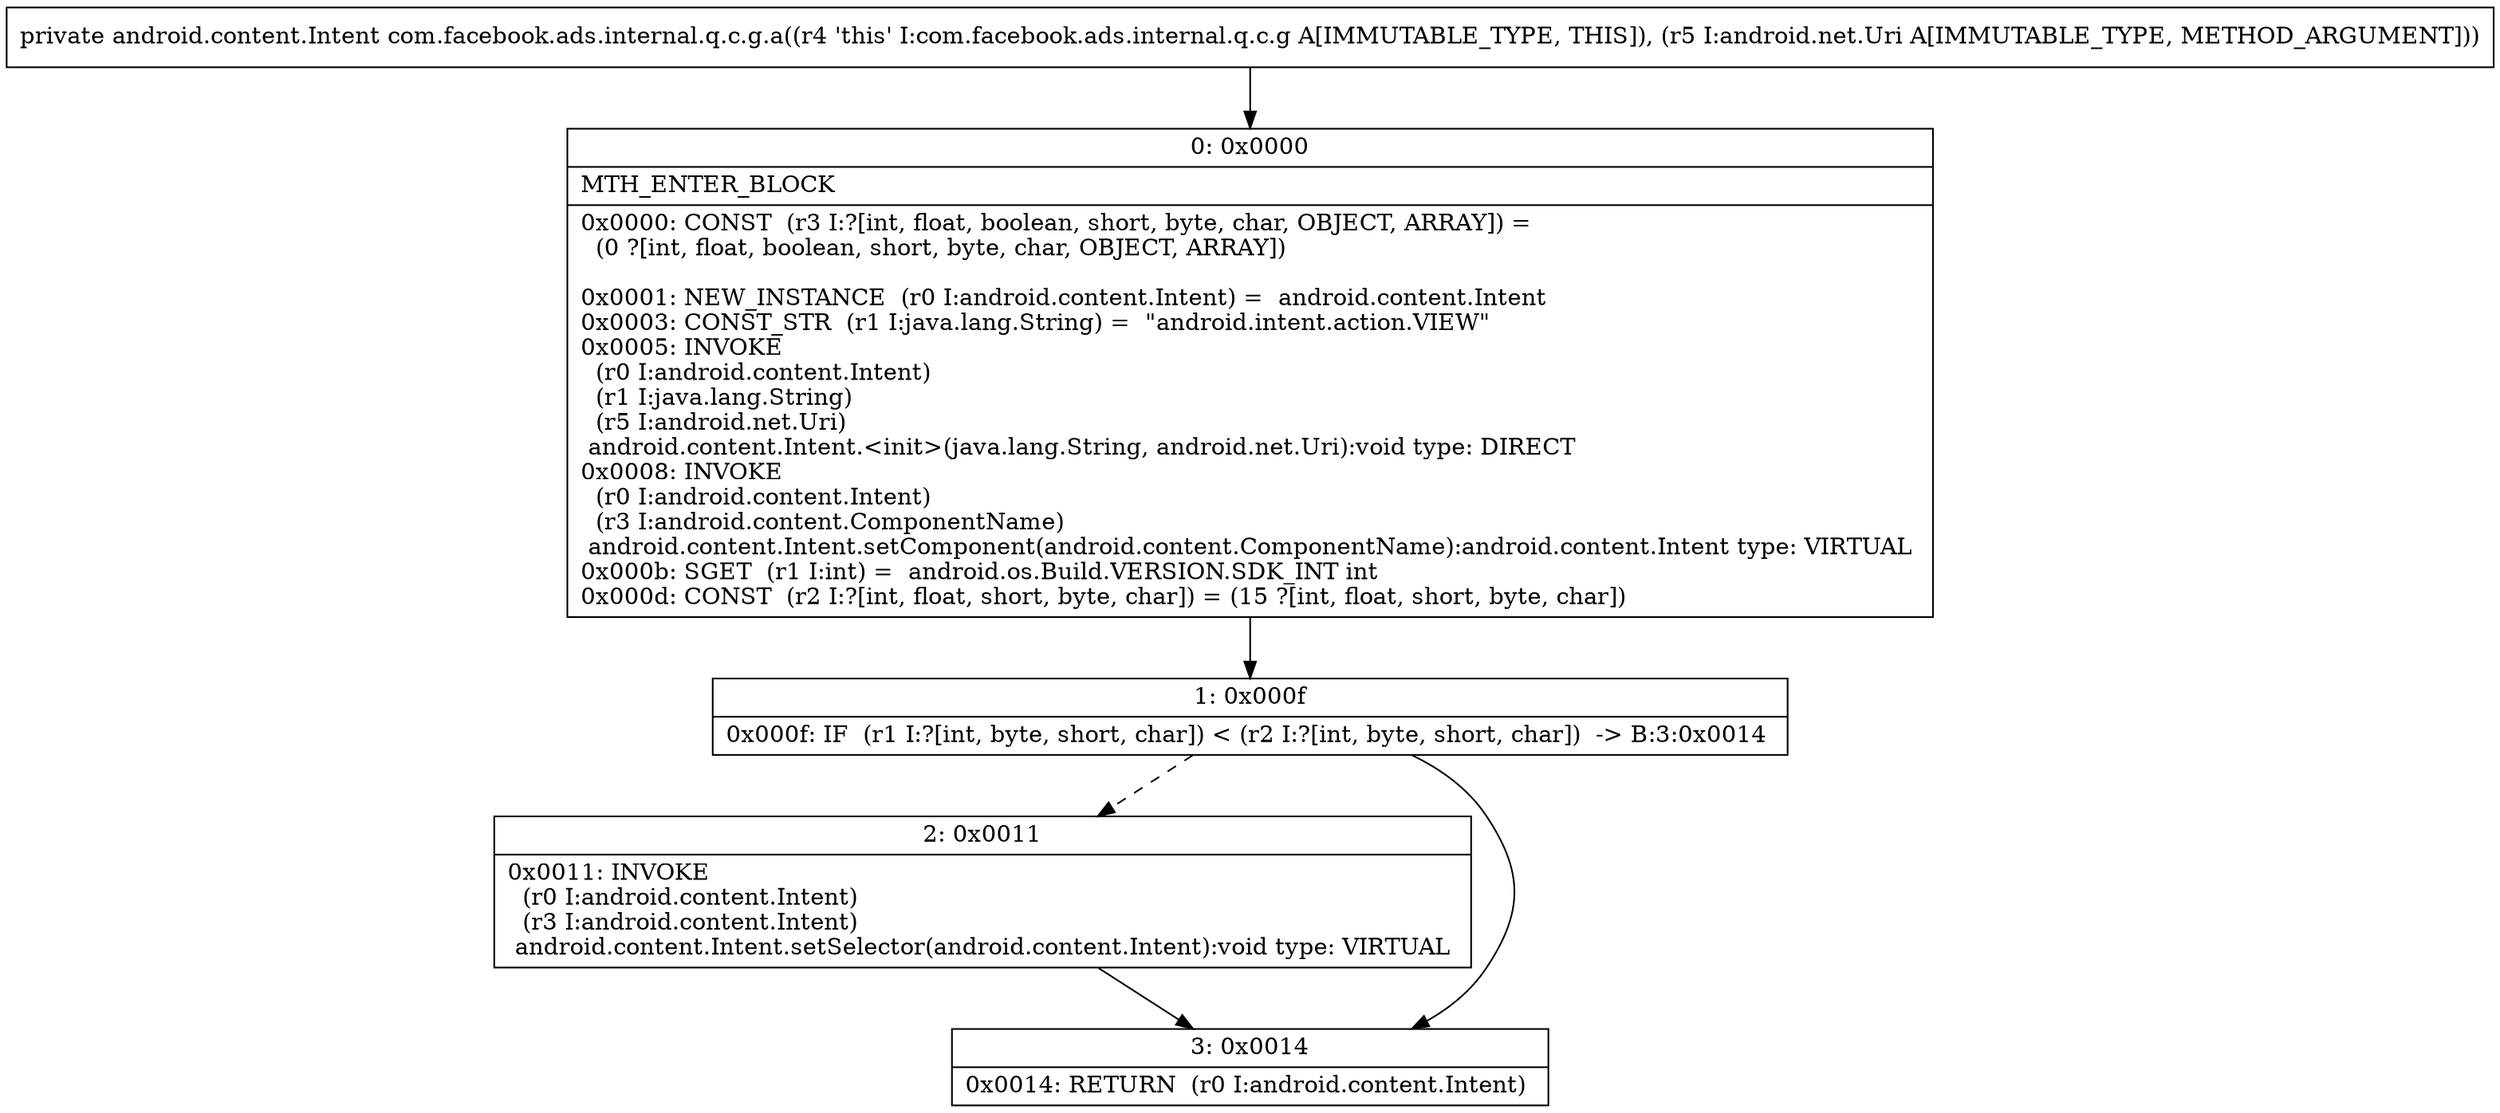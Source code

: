 digraph "CFG forcom.facebook.ads.internal.q.c.g.a(Landroid\/net\/Uri;)Landroid\/content\/Intent;" {
Node_0 [shape=record,label="{0\:\ 0x0000|MTH_ENTER_BLOCK\l|0x0000: CONST  (r3 I:?[int, float, boolean, short, byte, char, OBJECT, ARRAY]) = \l  (0 ?[int, float, boolean, short, byte, char, OBJECT, ARRAY])\l \l0x0001: NEW_INSTANCE  (r0 I:android.content.Intent) =  android.content.Intent \l0x0003: CONST_STR  (r1 I:java.lang.String) =  \"android.intent.action.VIEW\" \l0x0005: INVOKE  \l  (r0 I:android.content.Intent)\l  (r1 I:java.lang.String)\l  (r5 I:android.net.Uri)\l android.content.Intent.\<init\>(java.lang.String, android.net.Uri):void type: DIRECT \l0x0008: INVOKE  \l  (r0 I:android.content.Intent)\l  (r3 I:android.content.ComponentName)\l android.content.Intent.setComponent(android.content.ComponentName):android.content.Intent type: VIRTUAL \l0x000b: SGET  (r1 I:int) =  android.os.Build.VERSION.SDK_INT int \l0x000d: CONST  (r2 I:?[int, float, short, byte, char]) = (15 ?[int, float, short, byte, char]) \l}"];
Node_1 [shape=record,label="{1\:\ 0x000f|0x000f: IF  (r1 I:?[int, byte, short, char]) \< (r2 I:?[int, byte, short, char])  \-\> B:3:0x0014 \l}"];
Node_2 [shape=record,label="{2\:\ 0x0011|0x0011: INVOKE  \l  (r0 I:android.content.Intent)\l  (r3 I:android.content.Intent)\l android.content.Intent.setSelector(android.content.Intent):void type: VIRTUAL \l}"];
Node_3 [shape=record,label="{3\:\ 0x0014|0x0014: RETURN  (r0 I:android.content.Intent) \l}"];
MethodNode[shape=record,label="{private android.content.Intent com.facebook.ads.internal.q.c.g.a((r4 'this' I:com.facebook.ads.internal.q.c.g A[IMMUTABLE_TYPE, THIS]), (r5 I:android.net.Uri A[IMMUTABLE_TYPE, METHOD_ARGUMENT])) }"];
MethodNode -> Node_0;
Node_0 -> Node_1;
Node_1 -> Node_2[style=dashed];
Node_1 -> Node_3;
Node_2 -> Node_3;
}

